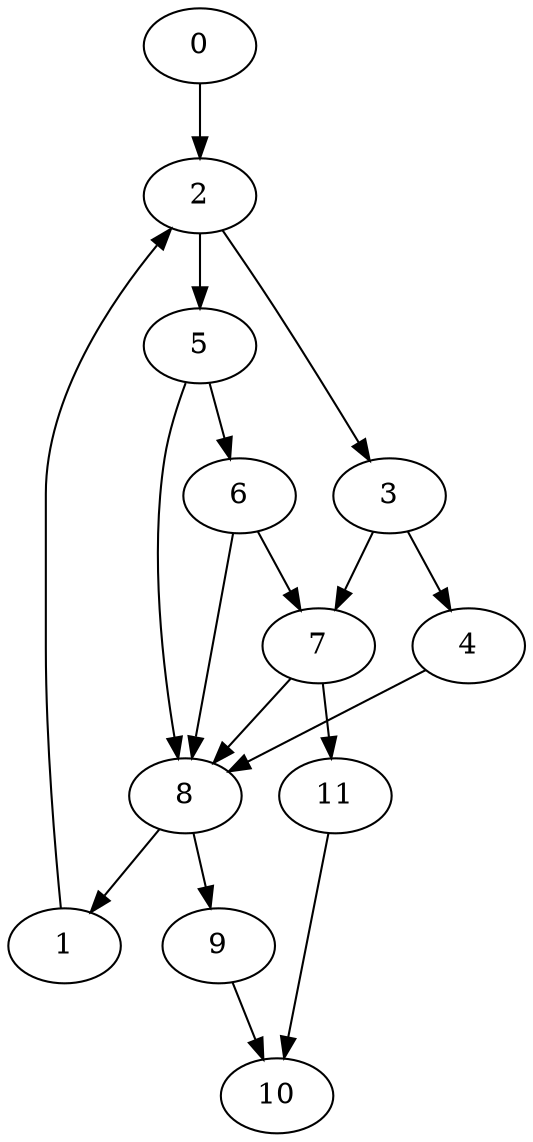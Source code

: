 digraph {
	0
	1
	2
	3
	4
	5
	6
	7
	8
	9
	10
	11
	3 -> 7
	6 -> 7
	6 -> 8
	7 -> 8
	4 -> 8
	5 -> 8
	8 -> 1
	0 -> 2
	1 -> 2
	2 -> 3
	2 -> 5
	5 -> 6
	8 -> 9
	7 -> 11
	3 -> 4
	9 -> 10
	11 -> 10
}
